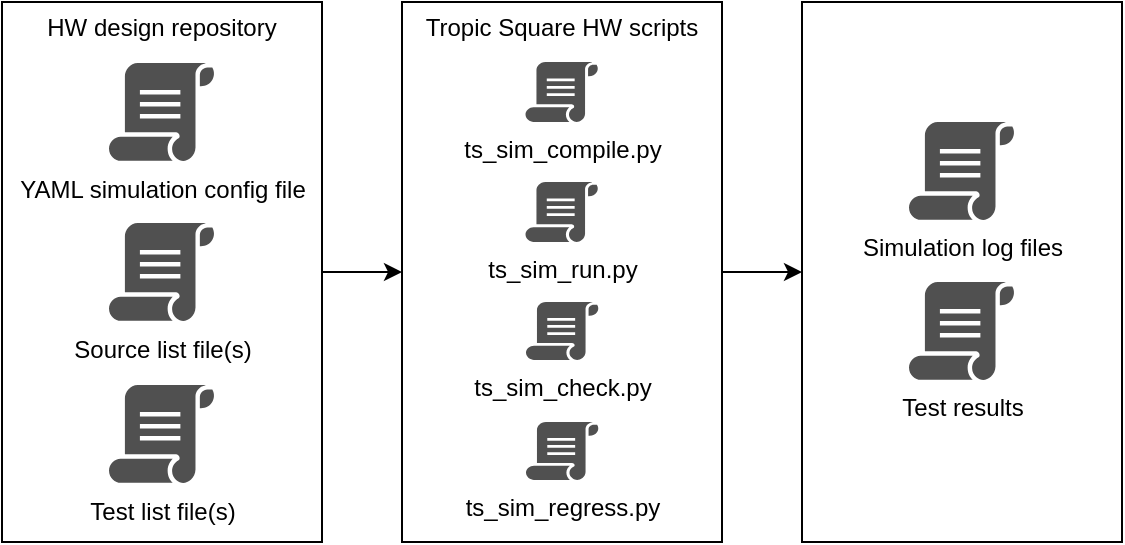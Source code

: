 <mxfile version="15.2.7" type="device" pages="2"><diagram id="jFdhfKbmURFWaf7ixMm8" name="Main block diagram"><mxGraphModel dx="760" dy="690" grid="1" gridSize="10" guides="1" tooltips="1" connect="1" arrows="1" fold="1" page="1" pageScale="1" pageWidth="580" pageHeight="290" math="0" shadow="0"><root><mxCell id="0"/><mxCell id="1" parent="0"/><mxCell id="yWSLa_PPnWtRm5SnKOT0-27" style="edgeStyle=orthogonalEdgeStyle;orthogonalLoop=1;jettySize=auto;html=1;exitX=1;exitY=0.5;exitDx=0;exitDy=0;entryX=0;entryY=0.5;entryDx=0;entryDy=0;" parent="1" source="yWSLa_PPnWtRm5SnKOT0-11" target="yWSLa_PPnWtRm5SnKOT0-9" edge="1"><mxGeometry relative="1" as="geometry"/></mxCell><mxCell id="yWSLa_PPnWtRm5SnKOT0-11" value="HW design repository&lt;br&gt;&lt;br&gt;&lt;br&gt;&lt;br&gt;&lt;br&gt;&lt;br&gt;&lt;br&gt;&lt;br&gt;&lt;br&gt;&lt;br&gt;&lt;br&gt;&lt;br&gt;&lt;br&gt;&lt;br&gt;&lt;br&gt;&lt;br&gt;&lt;br&gt;&lt;br&gt;" style="whiteSpace=wrap;html=1;" parent="1" vertex="1"><mxGeometry x="10" y="10" width="160" height="270" as="geometry"/></mxCell><mxCell id="yWSLa_PPnWtRm5SnKOT0-13" value="YAML simulation config file" style="pointerEvents=1;shadow=0;dashed=0;html=1;strokeColor=none;fillColor=#505050;labelPosition=center;verticalLabelPosition=bottom;verticalAlign=top;outlineConnect=0;align=center;shape=mxgraph.office.concepts.script;" parent="1" vertex="1"><mxGeometry x="63.5" y="40.5" width="53" height="49" as="geometry"/></mxCell><mxCell id="yWSLa_PPnWtRm5SnKOT0-18" value="Source list file(s)" style="pointerEvents=1;shadow=0;dashed=0;html=1;strokeColor=none;fillColor=#505050;labelPosition=center;verticalLabelPosition=bottom;verticalAlign=top;outlineConnect=0;align=center;shape=mxgraph.office.concepts.script;" parent="1" vertex="1"><mxGeometry x="63.5" y="120.5" width="53" height="49" as="geometry"/></mxCell><mxCell id="yWSLa_PPnWtRm5SnKOT0-20" value="Test list file(s)" style="pointerEvents=1;shadow=0;dashed=0;html=1;strokeColor=none;fillColor=#505050;labelPosition=center;verticalLabelPosition=bottom;verticalAlign=top;outlineConnect=0;align=center;shape=mxgraph.office.concepts.script;" parent="1" vertex="1"><mxGeometry x="63.5" y="201.5" width="53" height="49" as="geometry"/></mxCell><mxCell id="yWSLa_PPnWtRm5SnKOT0-23" value="" style="group;" parent="1" vertex="1" connectable="0"><mxGeometry x="210" y="10" width="160" height="270" as="geometry"/></mxCell><mxCell id="yWSLa_PPnWtRm5SnKOT0-9" value="Tropic Square HW scripts&lt;br&gt;&lt;br&gt;&lt;br&gt;&lt;br&gt;&lt;br&gt;&lt;br&gt;&lt;br&gt;&lt;br&gt;&lt;br&gt;&lt;br&gt;&lt;br&gt;&lt;br&gt;&lt;br&gt;&lt;br&gt;&lt;br&gt;&lt;br&gt;&lt;br&gt;&lt;br&gt;" style="whiteSpace=wrap;html=1;" parent="yWSLa_PPnWtRm5SnKOT0-23" vertex="1"><mxGeometry width="160" height="270" as="geometry"/></mxCell><mxCell id="yWSLa_PPnWtRm5SnKOT0-2" value="ts_sim_compile.py" style="pointerEvents=1;shadow=0;dashed=0;html=1;strokeColor=none;fillColor=#505050;labelPosition=center;verticalLabelPosition=bottom;verticalAlign=top;outlineConnect=0;align=center;shape=mxgraph.office.concepts.script;" parent="yWSLa_PPnWtRm5SnKOT0-23" vertex="1"><mxGeometry x="61.75" y="30" width="36.5" height="30" as="geometry"/></mxCell><mxCell id="yWSLa_PPnWtRm5SnKOT0-3" value="ts_sim_run.py" style="pointerEvents=1;shadow=0;dashed=0;html=1;strokeColor=none;fillColor=#505050;labelPosition=center;verticalLabelPosition=bottom;verticalAlign=top;outlineConnect=0;align=center;shape=mxgraph.office.concepts.script;" parent="yWSLa_PPnWtRm5SnKOT0-23" vertex="1"><mxGeometry x="61.75" y="90" width="36.5" height="30" as="geometry"/></mxCell><mxCell id="yWSLa_PPnWtRm5SnKOT0-8" value="ts_sim_check.py" style="pointerEvents=1;shadow=0;dashed=0;html=1;strokeColor=none;fillColor=#505050;labelPosition=center;verticalLabelPosition=bottom;verticalAlign=top;outlineConnect=0;align=center;shape=mxgraph.office.concepts.script;" parent="yWSLa_PPnWtRm5SnKOT0-23" vertex="1"><mxGeometry x="62" y="150" width="36.5" height="29" as="geometry"/></mxCell><mxCell id="R1YrfX34puAAVwEiIJ6_-1" value="ts_sim_regress.py" style="pointerEvents=1;shadow=0;dashed=0;html=1;strokeColor=none;fillColor=#505050;labelPosition=center;verticalLabelPosition=bottom;verticalAlign=top;outlineConnect=0;align=center;shape=mxgraph.office.concepts.script;" vertex="1" parent="yWSLa_PPnWtRm5SnKOT0-23"><mxGeometry x="62" y="210" width="36.5" height="29" as="geometry"/></mxCell><mxCell id="yWSLa_PPnWtRm5SnKOT0-28" value="" style="group;" parent="1" vertex="1" connectable="0"><mxGeometry x="410" y="10" width="160" height="270" as="geometry"/></mxCell><mxCell id="yWSLa_PPnWtRm5SnKOT0-29" value="" style="whiteSpace=wrap;html=1;" parent="yWSLa_PPnWtRm5SnKOT0-28" vertex="1"><mxGeometry width="160" height="270" as="geometry"/></mxCell><mxCell id="yWSLa_PPnWtRm5SnKOT0-30" value="Simulation log files" style="pointerEvents=1;shadow=0;dashed=0;html=1;strokeColor=none;fillColor=#505050;labelPosition=center;verticalLabelPosition=bottom;verticalAlign=top;outlineConnect=0;align=center;shape=mxgraph.office.concepts.script;" parent="yWSLa_PPnWtRm5SnKOT0-28" vertex="1"><mxGeometry x="53.5" y="60" width="53" height="49" as="geometry"/></mxCell><mxCell id="yWSLa_PPnWtRm5SnKOT0-31" value="Test results" style="pointerEvents=1;shadow=0;dashed=0;html=1;strokeColor=none;fillColor=#505050;labelPosition=center;verticalLabelPosition=bottom;verticalAlign=top;outlineConnect=0;align=center;shape=mxgraph.office.concepts.script;" parent="yWSLa_PPnWtRm5SnKOT0-28" vertex="1"><mxGeometry x="53.5" y="140" width="53" height="49" as="geometry"/></mxCell><mxCell id="yWSLa_PPnWtRm5SnKOT0-37" style="edgeStyle=orthogonalEdgeStyle;orthogonalLoop=1;jettySize=auto;html=1;exitX=1;exitY=0.5;exitDx=0;exitDy=0;entryX=0;entryY=0.5;entryDx=0;entryDy=0;" parent="1" source="yWSLa_PPnWtRm5SnKOT0-9" target="yWSLa_PPnWtRm5SnKOT0-29" edge="1"><mxGeometry relative="1" as="geometry"/></mxCell></root></mxGraphModel></diagram><diagram id="jRQ_TAZKrU4aLRM7cTfr" name="Hook flow"><mxGraphModel dx="1588" dy="960" grid="1" gridSize="10" guides="1" tooltips="1" connect="1" arrows="1" fold="1" page="1" pageScale="1" pageWidth="330" pageHeight="630" math="0" shadow="0"><root><mxCell id="aoVJPrAQMIUBjbF8i4gK-0"/><mxCell id="aoVJPrAQMIUBjbF8i4gK-1" parent="aoVJPrAQMIUBjbF8i4gK-0"/><mxCell id="TqE6-Yo0DcinsGAlWGBi-0" value="Compilation" style="rounded=0;whiteSpace=wrap;html=1;fontSize=14;fillColor=#0028FF;fontStyle=1;fontColor=#FFFFFF;labelBorderColor=none;strokeWidth=2;strokeColor=#0D0D0D;" vertex="1" parent="aoVJPrAQMIUBjbF8i4gK-1"><mxGeometry x="40" y="60" width="120" height="30" as="geometry"/></mxCell><mxCell id="TqE6-Yo0DcinsGAlWGBi-1" value="" style="endArrow=classic;html=1;fontSize=14;" edge="1" parent="aoVJPrAQMIUBjbF8i4gK-1"><mxGeometry width="50" height="50" relative="1" as="geometry"><mxPoint x="99.76" y="90" as="sourcePoint"/><mxPoint x="100" y="115" as="targetPoint"/></mxGeometry></mxCell><mxCell id="TqE6-Yo0DcinsGAlWGBi-2" value="" style="edgeStyle=orthogonalEdgeStyle;rounded=0;orthogonalLoop=1;jettySize=auto;html=1;fontSize=14;" edge="1" parent="aoVJPrAQMIUBjbF8i4gK-1" target="TqE6-Yo0DcinsGAlWGBi-0"><mxGeometry relative="1" as="geometry"><mxPoint x="100" y="35" as="sourcePoint"/></mxGeometry></mxCell><mxCell id="TqE6-Yo0DcinsGAlWGBi-3" value="Run ts_sim_compile.py" style="text;html=1;strokeColor=none;fillColor=none;align=center;verticalAlign=middle;whiteSpace=wrap;rounded=0;fontSize=14;" vertex="1" parent="aoVJPrAQMIUBjbF8i4gK-1"><mxGeometry x="50" y="10" width="100" height="20" as="geometry"/></mxCell><mxCell id="TqE6-Yo0DcinsGAlWGBi-4" value="" style="endArrow=classic;html=1;fontSize=14;" edge="1" parent="aoVJPrAQMIUBjbF8i4gK-1"><mxGeometry width="50" height="50" relative="1" as="geometry"><mxPoint x="100" y="45" as="sourcePoint"/><mxPoint x="180" y="45" as="targetPoint"/></mxGeometry></mxCell><mxCell id="TqE6-Yo0DcinsGAlWGBi-5" value="Execute&lt;br style=&quot;font-size: 14px;&quot;&gt;pre_compile_hook" style="edgeLabel;html=1;align=center;verticalAlign=middle;resizable=0;points=[];fontSize=14;" vertex="1" connectable="0" parent="TqE6-Yo0DcinsGAlWGBi-4"><mxGeometry x="-0.799" y="-2" relative="1" as="geometry"><mxPoint x="144" y="-4" as="offset"/></mxGeometry></mxCell><mxCell id="TqE6-Yo0DcinsGAlWGBi-6" value="" style="endArrow=classic;html=1;fontSize=14;" edge="1" parent="aoVJPrAQMIUBjbF8i4gK-1"><mxGeometry width="50" height="50" relative="1" as="geometry"><mxPoint x="100" y="100" as="sourcePoint"/><mxPoint x="180" y="100" as="targetPoint"/></mxGeometry></mxCell><mxCell id="TqE6-Yo0DcinsGAlWGBi-7" value="Execute&lt;br style=&quot;font-size: 14px;&quot;&gt;post_compile_hook" style="edgeLabel;html=1;align=center;verticalAlign=middle;resizable=0;points=[];fontSize=14;" vertex="1" connectable="0" parent="TqE6-Yo0DcinsGAlWGBi-6"><mxGeometry x="-0.799" y="-2" relative="1" as="geometry"><mxPoint x="144" y="-4" as="offset"/></mxGeometry></mxCell><mxCell id="TqE6-Yo0DcinsGAlWGBi-8" value="Compiled RTL and TB" style="text;html=1;strokeColor=none;fillColor=none;align=center;verticalAlign=middle;whiteSpace=wrap;rounded=0;fontSize=14;" vertex="1" parent="aoVJPrAQMIUBjbF8i4gK-1"><mxGeometry x="50" y="115" width="100" height="30" as="geometry"/></mxCell><mxCell id="TqE6-Yo0DcinsGAlWGBi-9" value="Run ts_sim_run.py" style="text;html=1;strokeColor=none;fillColor=none;align=center;verticalAlign=middle;whiteSpace=wrap;rounded=0;fontSize=14;" vertex="1" parent="aoVJPrAQMIUBjbF8i4gK-1"><mxGeometry x="50" y="175" width="100" height="20" as="geometry"/></mxCell><mxCell id="TqE6-Yo0DcinsGAlWGBi-10" value="Start execution of a test" style="rounded=0;whiteSpace=wrap;html=1;fontSize=14;fillColor=#0028FF;fontStyle=1;fontColor=#FFFFFF;labelBorderColor=none;strokeWidth=2;strokeColor=#0D0D0D;" vertex="1" parent="aoVJPrAQMIUBjbF8i4gK-1"><mxGeometry x="40" y="230" width="120" height="40" as="geometry"/></mxCell><mxCell id="TqE6-Yo0DcinsGAlWGBi-11" value="" style="edgeStyle=orthogonalEdgeStyle;rounded=0;orthogonalLoop=1;jettySize=auto;html=1;fontSize=14;" edge="1" parent="aoVJPrAQMIUBjbF8i4gK-1"><mxGeometry relative="1" as="geometry"><mxPoint x="100" y="205" as="sourcePoint"/><mxPoint x="100" y="230" as="targetPoint"/></mxGeometry></mxCell><mxCell id="TqE6-Yo0DcinsGAlWGBi-12" value="" style="endArrow=classic;html=1;fontSize=14;" edge="1" parent="aoVJPrAQMIUBjbF8i4gK-1"><mxGeometry width="50" height="50" relative="1" as="geometry"><mxPoint x="100" y="215" as="sourcePoint"/><mxPoint x="160" y="215" as="targetPoint"/></mxGeometry></mxCell><mxCell id="TqE6-Yo0DcinsGAlWGBi-13" value="Execute pre_run_hook" style="edgeLabel;html=1;align=center;verticalAlign=middle;resizable=0;points=[];fontSize=14;" vertex="1" connectable="0" parent="TqE6-Yo0DcinsGAlWGBi-12"><mxGeometry x="-0.799" y="-2" relative="1" as="geometry"><mxPoint x="134" y="-4" as="offset"/></mxGeometry></mxCell><mxCell id="TqE6-Yo0DcinsGAlWGBi-14" value="" style="edgeStyle=orthogonalEdgeStyle;rounded=0;orthogonalLoop=1;jettySize=auto;html=1;fontSize=14;" edge="1" parent="aoVJPrAQMIUBjbF8i4gK-1"><mxGeometry relative="1" as="geometry"><mxPoint x="99.8" y="270" as="sourcePoint"/><mxPoint x="100" y="320" as="targetPoint"/><Array as="points"><mxPoint x="100" y="310"/></Array></mxGeometry></mxCell><mxCell id="TqE6-Yo0DcinsGAlWGBi-15" value="Elaboration" style="rounded=0;whiteSpace=wrap;html=1;fontSize=14;fillColor=#0028FF;fontStyle=1;fontColor=#FFFFFF;labelBorderColor=none;strokeWidth=2;strokeColor=#0D0D0D;" vertex="1" parent="aoVJPrAQMIUBjbF8i4gK-1"><mxGeometry x="40" y="320" width="120" height="30" as="geometry"/></mxCell><mxCell id="TqE6-Yo0DcinsGAlWGBi-16" value="" style="endArrow=classic;html=1;fontSize=14;" edge="1" parent="aoVJPrAQMIUBjbF8i4gK-1"><mxGeometry width="50" height="50" relative="1" as="geometry"><mxPoint x="100" y="280" as="sourcePoint"/><mxPoint x="160" y="280" as="targetPoint"/></mxGeometry></mxCell><mxCell id="TqE6-Yo0DcinsGAlWGBi-17" value="Execute pre_test_hook" style="edgeLabel;html=1;align=center;verticalAlign=middle;resizable=0;points=[];fontSize=14;" vertex="1" connectable="0" parent="TqE6-Yo0DcinsGAlWGBi-16"><mxGeometry x="-0.799" y="-2" relative="1" as="geometry"><mxPoint x="134" y="-4" as="offset"/></mxGeometry></mxCell><mxCell id="TqE6-Yo0DcinsGAlWGBi-18" value="" style="endArrow=classic;html=1;fontSize=14;" edge="1" parent="aoVJPrAQMIUBjbF8i4gK-1"><mxGeometry width="50" height="50" relative="1" as="geometry"><mxPoint x="100" y="305" as="sourcePoint"/><mxPoint x="160" y="305" as="targetPoint"/></mxGeometry></mxCell><mxCell id="TqE6-Yo0DcinsGAlWGBi-19" value="Execute pre_test_hook&lt;br style=&quot;font-size: 14px;&quot;&gt;(test_specific)" style="edgeLabel;html=1;align=center;verticalAlign=middle;resizable=0;points=[];fontSize=14;" vertex="1" connectable="0" parent="TqE6-Yo0DcinsGAlWGBi-18"><mxGeometry x="-0.799" y="-2" relative="1" as="geometry"><mxPoint x="134" y="3" as="offset"/></mxGeometry></mxCell><mxCell id="TqE6-Yo0DcinsGAlWGBi-20" value="" style="edgeStyle=orthogonalEdgeStyle;rounded=0;orthogonalLoop=1;jettySize=auto;html=1;fontSize=14;" edge="1" parent="aoVJPrAQMIUBjbF8i4gK-1"><mxGeometry relative="1" as="geometry"><mxPoint x="99.86" y="350" as="sourcePoint"/><mxPoint x="100" y="375" as="targetPoint"/><Array as="points"><mxPoint x="100" y="360"/></Array></mxGeometry></mxCell><mxCell id="TqE6-Yo0DcinsGAlWGBi-21" value="" style="endArrow=classic;html=1;fontSize=14;" edge="1" parent="aoVJPrAQMIUBjbF8i4gK-1"><mxGeometry width="50" height="50" relative="1" as="geometry"><mxPoint x="100" y="415" as="sourcePoint"/><mxPoint x="160" y="415" as="targetPoint"/></mxGeometry></mxCell><mxCell id="TqE6-Yo0DcinsGAlWGBi-22" value="Execute post_test_hook" style="edgeLabel;html=1;align=center;verticalAlign=middle;resizable=0;points=[];fontSize=14;" vertex="1" connectable="0" parent="TqE6-Yo0DcinsGAlWGBi-21"><mxGeometry x="-0.799" y="-2" relative="1" as="geometry"><mxPoint x="134" y="-4" as="offset"/></mxGeometry></mxCell><mxCell id="TqE6-Yo0DcinsGAlWGBi-23" value="" style="endArrow=classic;html=1;fontSize=14;" edge="1" parent="aoVJPrAQMIUBjbF8i4gK-1"><mxGeometry width="50" height="50" relative="1" as="geometry"><mxPoint x="100" y="440" as="sourcePoint"/><mxPoint x="160" y="440" as="targetPoint"/></mxGeometry></mxCell><mxCell id="TqE6-Yo0DcinsGAlWGBi-24" value="Execute post_test_hook&lt;br style=&quot;font-size: 14px;&quot;&gt;(test_specific)" style="edgeLabel;html=1;align=center;verticalAlign=middle;resizable=0;points=[];fontSize=14;" vertex="1" connectable="0" parent="TqE6-Yo0DcinsGAlWGBi-23"><mxGeometry x="-0.799" y="-2" relative="1" as="geometry"><mxPoint x="134" y="8" as="offset"/></mxGeometry></mxCell><mxCell id="TqE6-Yo0DcinsGAlWGBi-25" value="Simulation" style="rounded=0;whiteSpace=wrap;html=1;fontSize=14;fillColor=#0028FF;fontStyle=1;fontColor=#FFFFFF;labelBorderColor=none;strokeWidth=2;strokeColor=#0D0D0D;" vertex="1" parent="aoVJPrAQMIUBjbF8i4gK-1"><mxGeometry x="40" y="375" width="120" height="30" as="geometry"/></mxCell><mxCell id="TqE6-Yo0DcinsGAlWGBi-26" value="" style="endArrow=classic;html=1;fontSize=14;" edge="1" parent="aoVJPrAQMIUBjbF8i4gK-1"><mxGeometry width="50" height="50" relative="1" as="geometry"><mxPoint x="100" y="360" as="sourcePoint"/><mxPoint x="160" y="360" as="targetPoint"/></mxGeometry></mxCell><mxCell id="TqE6-Yo0DcinsGAlWGBi-27" value="Execute pre_sim_hook" style="edgeLabel;html=1;align=center;verticalAlign=middle;resizable=0;points=[];fontSize=14;" vertex="1" connectable="0" parent="TqE6-Yo0DcinsGAlWGBi-26"><mxGeometry x="-0.799" y="-2" relative="1" as="geometry"><mxPoint x="134" y="-4" as="offset"/></mxGeometry></mxCell><mxCell id="TqE6-Yo0DcinsGAlWGBi-28" value="" style="edgeStyle=orthogonalEdgeStyle;rounded=0;orthogonalLoop=1;jettySize=auto;html=1;fontSize=14;" edge="1" parent="aoVJPrAQMIUBjbF8i4gK-1"><mxGeometry relative="1" as="geometry"><mxPoint x="99.9" y="405" as="sourcePoint"/><mxPoint x="100" y="455" as="targetPoint"/><Array as="points"><mxPoint x="100" y="430"/></Array></mxGeometry></mxCell><mxCell id="TqE6-Yo0DcinsGAlWGBi-29" style="edgeStyle=orthogonalEdgeStyle;rounded=0;orthogonalLoop=1;jettySize=auto;html=1;exitX=0;exitY=0.5;exitDx=0;exitDy=0;entryX=0;entryY=0.5;entryDx=0;entryDy=0;fontSize=14;" edge="1" parent="aoVJPrAQMIUBjbF8i4gK-1" source="TqE6-Yo0DcinsGAlWGBi-32" target="TqE6-Yo0DcinsGAlWGBi-10"><mxGeometry relative="1" as="geometry"><Array as="points"><mxPoint x="10" y="483"/><mxPoint x="10" y="250"/></Array></mxGeometry></mxCell><mxCell id="TqE6-Yo0DcinsGAlWGBi-30" value="Yes" style="edgeLabel;html=1;align=center;verticalAlign=middle;resizable=0;points=[];fontSize=14;" vertex="1" connectable="0" parent="TqE6-Yo0DcinsGAlWGBi-29"><mxGeometry x="-0.852" y="-2" relative="1" as="geometry"><mxPoint x="-3" y="19" as="offset"/></mxGeometry></mxCell><mxCell id="TqE6-Yo0DcinsGAlWGBi-31" style="edgeStyle=orthogonalEdgeStyle;rounded=0;orthogonalLoop=1;jettySize=auto;html=1;fontSize=14;entryX=0.5;entryY=0;entryDx=0;entryDy=0;" edge="1" parent="aoVJPrAQMIUBjbF8i4gK-1" source="TqE6-Yo0DcinsGAlWGBi-32" target="TqE6-Yo0DcinsGAlWGBi-36"><mxGeometry relative="1" as="geometry"><mxPoint x="100" y="520" as="targetPoint"/><Array as="points"/></mxGeometry></mxCell><mxCell id="TqE6-Yo0DcinsGAlWGBi-32" value="Any tests remaining?" style="rounded=0;whiteSpace=wrap;html=1;fontSize=14;fillColor=#0028FF;fontStyle=1;fontColor=#FFFFFF;labelBorderColor=none;strokeWidth=2;strokeColor=#0D0D0D;" vertex="1" parent="aoVJPrAQMIUBjbF8i4gK-1"><mxGeometry x="40" y="455" width="120" height="45" as="geometry"/></mxCell><mxCell id="TqE6-Yo0DcinsGAlWGBi-33" value="No" style="text;html=1;align=center;verticalAlign=middle;resizable=0;points=[];autosize=1;strokeColor=none;fontSize=14;" vertex="1" parent="aoVJPrAQMIUBjbF8i4gK-1"><mxGeometry x="70" y="510" width="30" height="20" as="geometry"/></mxCell><mxCell id="TqE6-Yo0DcinsGAlWGBi-34" value="" style="endArrow=classic;html=1;fontSize=14;" edge="1" parent="aoVJPrAQMIUBjbF8i4gK-1"><mxGeometry width="50" height="50" relative="1" as="geometry"><mxPoint x="100" y="519.8" as="sourcePoint"/><mxPoint x="160" y="519.8" as="targetPoint"/></mxGeometry></mxCell><mxCell id="TqE6-Yo0DcinsGAlWGBi-35" value="Execute post_run_hook" style="edgeLabel;html=1;align=center;verticalAlign=middle;resizable=0;points=[];fontSize=14;" vertex="1" connectable="0" parent="TqE6-Yo0DcinsGAlWGBi-34"><mxGeometry x="-0.799" y="-2" relative="1" as="geometry"><mxPoint x="134" y="-4" as="offset"/></mxGeometry></mxCell><mxCell id="TqE6-Yo0DcinsGAlWGBi-36" value="Run ts_sim_check.py" style="rounded=0;whiteSpace=wrap;html=1;fontSize=14;fillColor=#0028FF;fontStyle=1;fontColor=#FFFFFF;labelBorderColor=none;strokeWidth=2;strokeColor=#0D0D0D;" vertex="1" parent="aoVJPrAQMIUBjbF8i4gK-1"><mxGeometry x="40" y="540" width="120" height="40" as="geometry"/></mxCell><mxCell id="TqE6-Yo0DcinsGAlWGBi-37" style="edgeStyle=orthogonalEdgeStyle;rounded=0;orthogonalLoop=1;jettySize=auto;html=1;fontSize=14;" edge="1" parent="aoVJPrAQMIUBjbF8i4gK-1"><mxGeometry relative="1" as="geometry"><mxPoint x="100" y="605" as="targetPoint"/><mxPoint x="99.77" y="580" as="sourcePoint"/><Array as="points"><mxPoint x="99.77" y="595"/><mxPoint x="99.77" y="595"/></Array></mxGeometry></mxCell><mxCell id="TqE6-Yo0DcinsGAlWGBi-38" value="" style="endArrow=classic;html=1;fontSize=14;" edge="1" parent="aoVJPrAQMIUBjbF8i4gK-1"><mxGeometry width="50" height="50" relative="1" as="geometry"><mxPoint x="100" y="590" as="sourcePoint"/><mxPoint x="160" y="590" as="targetPoint"/></mxGeometry></mxCell><mxCell id="TqE6-Yo0DcinsGAlWGBi-39" value="Execute post_check_hook" style="edgeLabel;html=1;align=center;verticalAlign=middle;resizable=0;points=[];fontSize=14;" vertex="1" connectable="0" parent="TqE6-Yo0DcinsGAlWGBi-38"><mxGeometry x="-0.799" y="-2" relative="1" as="geometry"><mxPoint x="141" y="-4" as="offset"/></mxGeometry></mxCell><mxCell id="TqE6-Yo0DcinsGAlWGBi-40" value="Test results" style="text;html=1;strokeColor=none;fillColor=none;align=center;verticalAlign=middle;whiteSpace=wrap;rounded=0;fontSize=14;" vertex="1" parent="aoVJPrAQMIUBjbF8i4gK-1"><mxGeometry x="50" y="605" width="100" height="20" as="geometry"/></mxCell></root></mxGraphModel></diagram></mxfile>
